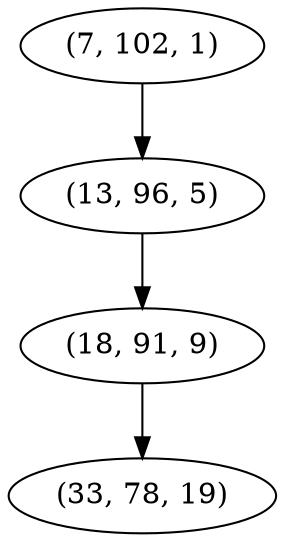 digraph tree {
    "(7, 102, 1)";
    "(13, 96, 5)";
    "(18, 91, 9)";
    "(33, 78, 19)";
    "(7, 102, 1)" -> "(13, 96, 5)";
    "(13, 96, 5)" -> "(18, 91, 9)";
    "(18, 91, 9)" -> "(33, 78, 19)";
}
